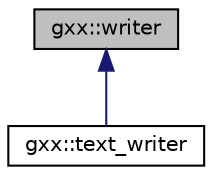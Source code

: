 digraph "gxx::writer"
{
  edge [fontname="Helvetica",fontsize="10",labelfontname="Helvetica",labelfontsize="10"];
  node [fontname="Helvetica",fontsize="10",shape=record];
  Node1 [label="gxx::writer",height=0.2,width=0.4,color="black", fillcolor="grey75", style="filled", fontcolor="black"];
  Node1 -> Node2 [dir="back",color="midnightblue",fontsize="10",style="solid"];
  Node2 [label="gxx::text_writer",height=0.2,width=0.4,color="black", fillcolor="white", style="filled",URL="$classgxx_1_1text__writer.html"];
}
